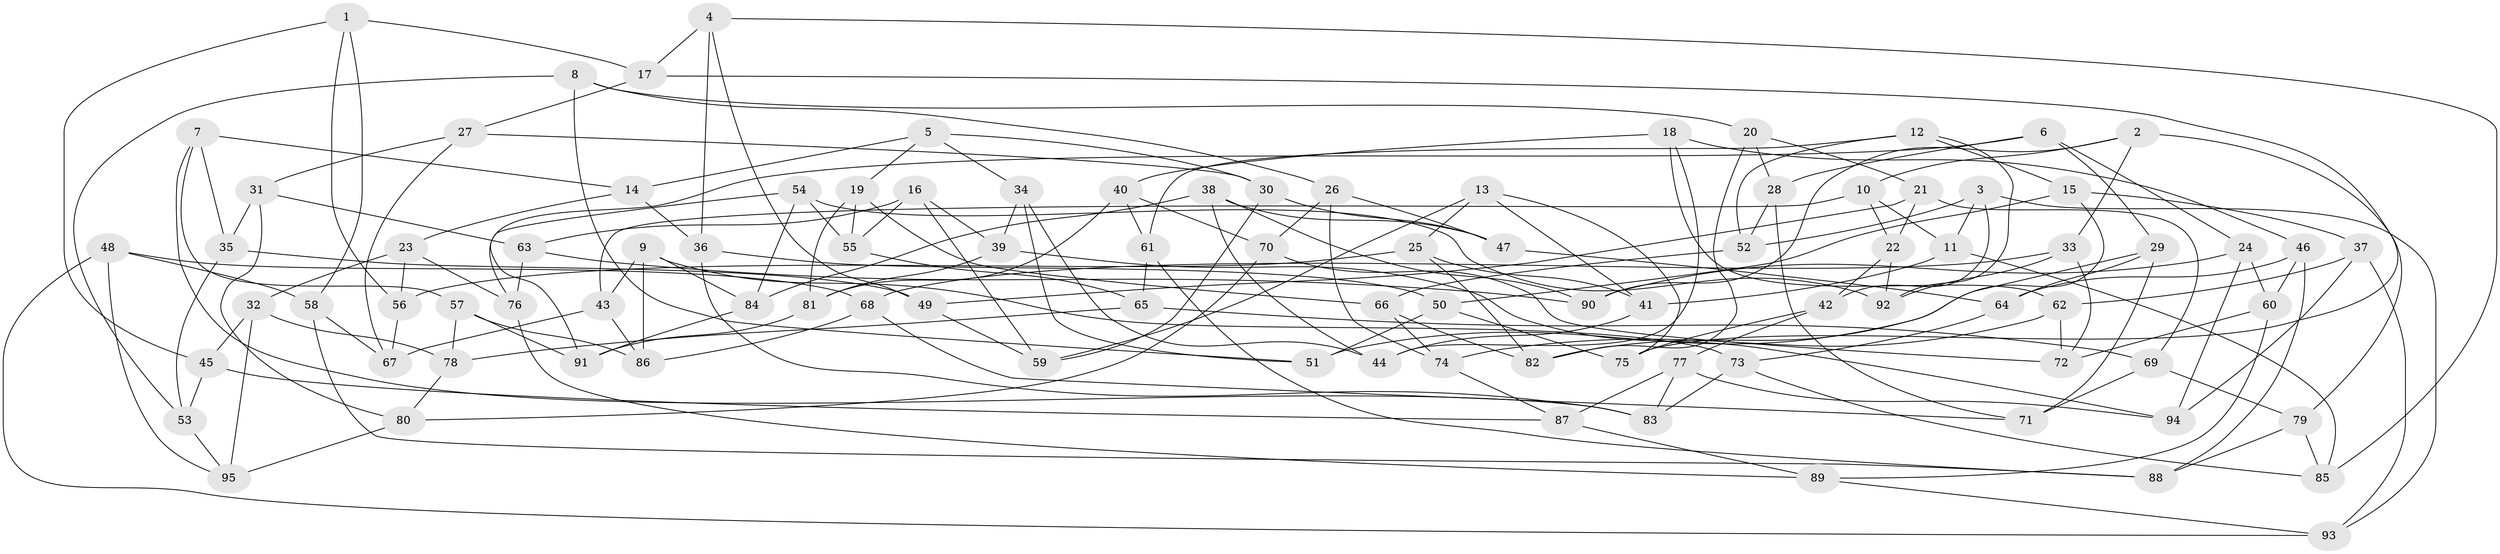 // Generated by graph-tools (version 1.1) at 2025/02/03/09/25 03:02:56]
// undirected, 95 vertices, 190 edges
graph export_dot {
graph [start="1"]
  node [color=gray90,style=filled];
  1;
  2;
  3;
  4;
  5;
  6;
  7;
  8;
  9;
  10;
  11;
  12;
  13;
  14;
  15;
  16;
  17;
  18;
  19;
  20;
  21;
  22;
  23;
  24;
  25;
  26;
  27;
  28;
  29;
  30;
  31;
  32;
  33;
  34;
  35;
  36;
  37;
  38;
  39;
  40;
  41;
  42;
  43;
  44;
  45;
  46;
  47;
  48;
  49;
  50;
  51;
  52;
  53;
  54;
  55;
  56;
  57;
  58;
  59;
  60;
  61;
  62;
  63;
  64;
  65;
  66;
  67;
  68;
  69;
  70;
  71;
  72;
  73;
  74;
  75;
  76;
  77;
  78;
  79;
  80;
  81;
  82;
  83;
  84;
  85;
  86;
  87;
  88;
  89;
  90;
  91;
  92;
  93;
  94;
  95;
  1 -- 58;
  1 -- 45;
  1 -- 56;
  1 -- 17;
  2 -- 79;
  2 -- 10;
  2 -- 90;
  2 -- 33;
  3 -- 52;
  3 -- 11;
  3 -- 42;
  3 -- 93;
  4 -- 85;
  4 -- 36;
  4 -- 49;
  4 -- 17;
  5 -- 19;
  5 -- 30;
  5 -- 34;
  5 -- 14;
  6 -- 91;
  6 -- 28;
  6 -- 24;
  6 -- 29;
  7 -- 83;
  7 -- 35;
  7 -- 57;
  7 -- 14;
  8 -- 51;
  8 -- 20;
  8 -- 53;
  8 -- 26;
  9 -- 73;
  9 -- 84;
  9 -- 43;
  9 -- 86;
  10 -- 22;
  10 -- 43;
  10 -- 11;
  11 -- 85;
  11 -- 41;
  12 -- 15;
  12 -- 61;
  12 -- 52;
  12 -- 92;
  13 -- 25;
  13 -- 41;
  13 -- 59;
  13 -- 75;
  14 -- 36;
  14 -- 23;
  15 -- 37;
  15 -- 82;
  15 -- 50;
  16 -- 63;
  16 -- 39;
  16 -- 59;
  16 -- 55;
  17 -- 27;
  17 -- 75;
  18 -- 44;
  18 -- 46;
  18 -- 40;
  18 -- 62;
  19 -- 81;
  19 -- 66;
  19 -- 55;
  20 -- 28;
  20 -- 82;
  20 -- 21;
  21 -- 22;
  21 -- 49;
  21 -- 69;
  22 -- 42;
  22 -- 92;
  23 -- 76;
  23 -- 32;
  23 -- 56;
  24 -- 94;
  24 -- 60;
  24 -- 90;
  25 -- 41;
  25 -- 56;
  25 -- 82;
  26 -- 70;
  26 -- 74;
  26 -- 47;
  27 -- 67;
  27 -- 31;
  27 -- 30;
  28 -- 52;
  28 -- 71;
  29 -- 64;
  29 -- 71;
  29 -- 51;
  30 -- 47;
  30 -- 59;
  31 -- 80;
  31 -- 63;
  31 -- 35;
  32 -- 45;
  32 -- 95;
  32 -- 78;
  33 -- 92;
  33 -- 68;
  33 -- 72;
  34 -- 51;
  34 -- 39;
  34 -- 44;
  35 -- 49;
  35 -- 53;
  36 -- 50;
  36 -- 83;
  37 -- 94;
  37 -- 62;
  37 -- 93;
  38 -- 90;
  38 -- 84;
  38 -- 44;
  38 -- 47;
  39 -- 94;
  39 -- 81;
  40 -- 61;
  40 -- 81;
  40 -- 70;
  41 -- 44;
  42 -- 75;
  42 -- 77;
  43 -- 86;
  43 -- 67;
  45 -- 87;
  45 -- 53;
  46 -- 60;
  46 -- 88;
  46 -- 64;
  47 -- 64;
  48 -- 58;
  48 -- 93;
  48 -- 95;
  48 -- 68;
  49 -- 59;
  50 -- 75;
  50 -- 51;
  52 -- 66;
  53 -- 95;
  54 -- 76;
  54 -- 84;
  54 -- 55;
  54 -- 92;
  55 -- 65;
  56 -- 67;
  57 -- 78;
  57 -- 91;
  57 -- 86;
  58 -- 67;
  58 -- 88;
  60 -- 89;
  60 -- 72;
  61 -- 65;
  61 -- 88;
  62 -- 72;
  62 -- 74;
  63 -- 90;
  63 -- 76;
  64 -- 73;
  65 -- 78;
  65 -- 69;
  66 -- 82;
  66 -- 74;
  68 -- 86;
  68 -- 71;
  69 -- 71;
  69 -- 79;
  70 -- 72;
  70 -- 80;
  73 -- 83;
  73 -- 85;
  74 -- 87;
  76 -- 89;
  77 -- 87;
  77 -- 94;
  77 -- 83;
  78 -- 80;
  79 -- 85;
  79 -- 88;
  80 -- 95;
  81 -- 91;
  84 -- 91;
  87 -- 89;
  89 -- 93;
}
